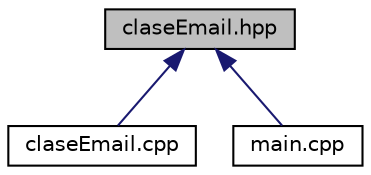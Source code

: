 digraph "claseEmail.hpp"
{
 // LATEX_PDF_SIZE
  edge [fontname="Helvetica",fontsize="10",labelfontname="Helvetica",labelfontsize="10"];
  node [fontname="Helvetica",fontsize="10",shape=record];
  Node1 [label="claseEmail.hpp",height=0.2,width=0.4,color="black", fillcolor="grey75", style="filled", fontcolor="black",tooltip="En este archivo se declara la clase ValidadorEmail junto con sus métodos tanto públicos como privados..."];
  Node1 -> Node2 [dir="back",color="midnightblue",fontsize="10",style="solid",fontname="Helvetica"];
  Node2 [label="claseEmail.cpp",height=0.2,width=0.4,color="black", fillcolor="white", style="filled",URL="$claseEmail_8cpp.html",tooltip="En este archivo se define la clase ValidadorEmail junto con sus métodos tanto públicos como privados."];
  Node1 -> Node3 [dir="back",color="midnightblue",fontsize="10",style="solid",fontname="Helvetica"];
  Node3 [label="main.cpp",height=0.2,width=0.4,color="black", fillcolor="white", style="filled",URL="$main_8cpp.html",tooltip="Se utilizan los métodos y funciones declarados en los demás archivos para lograr generar un menú func..."];
}
